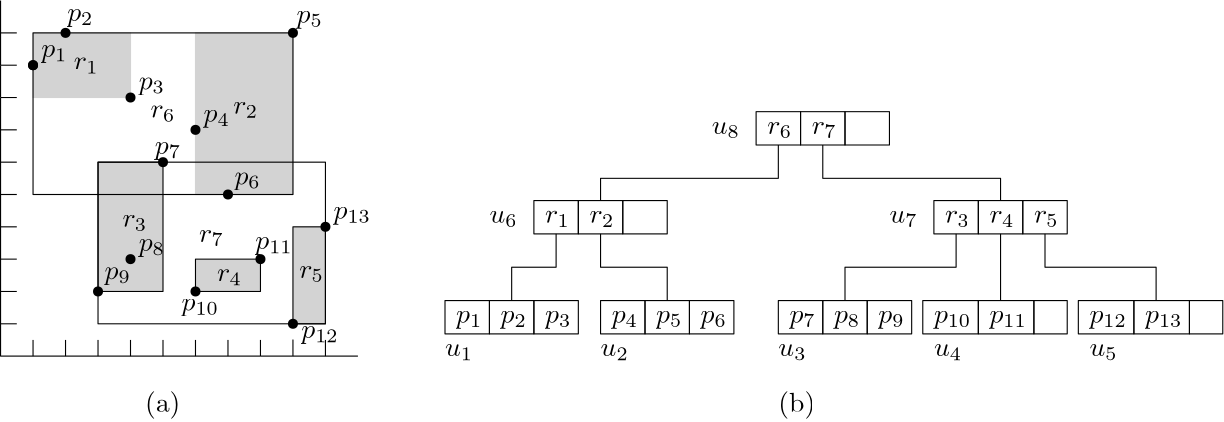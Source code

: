 <?xml version="1.0"?>
<!DOCTYPE ipe SYSTEM "ipe.dtd">
<ipe version="70107" creator="Ipe 7.2.2">
<info created="D:20160428150624" modified="D:20160607195649"/>
<ipestyle name="basic">
<symbol name="arrow/arc(spx)">
<path stroke="sym-stroke" fill="sym-stroke" pen="sym-pen">
0 0 m
-1 0.333 l
-1 -0.333 l
h
</path>
</symbol>
<symbol name="arrow/farc(spx)">
<path stroke="sym-stroke" fill="white" pen="sym-pen">
0 0 m
-1 0.333 l
-1 -0.333 l
h
</path>
</symbol>
<symbol name="mark/circle(sx)" transformations="translations">
<path fill="sym-stroke">
0.6 0 0 0.6 0 0 e
0.4 0 0 0.4 0 0 e
</path>
</symbol>
<symbol name="mark/disk(sx)" transformations="translations">
<path fill="sym-stroke">
0.6 0 0 0.6 0 0 e
</path>
</symbol>
<symbol name="mark/fdisk(sfx)" transformations="translations">
<group>
<path fill="sym-fill">
0.5 0 0 0.5 0 0 e
</path>
<path fill="sym-stroke" fillrule="eofill">
0.6 0 0 0.6 0 0 e
0.4 0 0 0.4 0 0 e
</path>
</group>
</symbol>
<symbol name="mark/box(sx)" transformations="translations">
<path fill="sym-stroke" fillrule="eofill">
-0.6 -0.6 m
0.6 -0.6 l
0.6 0.6 l
-0.6 0.6 l
h
-0.4 -0.4 m
0.4 -0.4 l
0.4 0.4 l
-0.4 0.4 l
h
</path>
</symbol>
<symbol name="mark/square(sx)" transformations="translations">
<path fill="sym-stroke">
-0.6 -0.6 m
0.6 -0.6 l
0.6 0.6 l
-0.6 0.6 l
h
</path>
</symbol>
<symbol name="mark/fsquare(sfx)" transformations="translations">
<group>
<path fill="sym-fill">
-0.5 -0.5 m
0.5 -0.5 l
0.5 0.5 l
-0.5 0.5 l
h
</path>
<path fill="sym-stroke" fillrule="eofill">
-0.6 -0.6 m
0.6 -0.6 l
0.6 0.6 l
-0.6 0.6 l
h
-0.4 -0.4 m
0.4 -0.4 l
0.4 0.4 l
-0.4 0.4 l
h
</path>
</group>
</symbol>
<symbol name="mark/cross(sx)" transformations="translations">
<group>
<path fill="sym-stroke">
-0.43 -0.57 m
0.57 0.43 l
0.43 0.57 l
-0.57 -0.43 l
h
</path>
<path fill="sym-stroke">
-0.43 0.57 m
0.57 -0.43 l
0.43 -0.57 l
-0.57 0.43 l
h
</path>
</group>
</symbol>
<symbol name="arrow/fnormal(spx)">
<path stroke="sym-stroke" fill="white" pen="sym-pen">
0 0 m
-1 0.333 l
-1 -0.333 l
h
</path>
</symbol>
<symbol name="arrow/pointed(spx)">
<path stroke="sym-stroke" fill="sym-stroke" pen="sym-pen">
0 0 m
-1 0.333 l
-0.8 0 l
-1 -0.333 l
h
</path>
</symbol>
<symbol name="arrow/fpointed(spx)">
<path stroke="sym-stroke" fill="white" pen="sym-pen">
0 0 m
-1 0.333 l
-0.8 0 l
-1 -0.333 l
h
</path>
</symbol>
<symbol name="arrow/linear(spx)">
<path stroke="sym-stroke" pen="sym-pen">
-1 0.333 m
0 0 l
-1 -0.333 l
</path>
</symbol>
<symbol name="arrow/fdouble(spx)">
<path stroke="sym-stroke" fill="white" pen="sym-pen">
0 0 m
-1 0.333 l
-1 -0.333 l
h
-1 0 m
-2 0.333 l
-2 -0.333 l
h
</path>
</symbol>
<symbol name="arrow/double(spx)">
<path stroke="sym-stroke" fill="sym-stroke" pen="sym-pen">
0 0 m
-1 0.333 l
-1 -0.333 l
h
-1 0 m
-2 0.333 l
-2 -0.333 l
h
</path>
</symbol>
<pen name="heavier" value="0.8"/>
<pen name="fat" value="1.2"/>
<pen name="ultrafat" value="2"/>
<symbolsize name="large" value="5"/>
<symbolsize name="small" value="2"/>
<symbolsize name="tiny" value="1.1"/>
<arrowsize name="large" value="10"/>
<arrowsize name="small" value="5"/>
<arrowsize name="tiny" value="3"/>
<color name="red" value="1 0 0"/>
<color name="green" value="0 1 0"/>
<color name="blue" value="0 0 1"/>
<color name="yellow" value="1 1 0"/>
<color name="orange" value="1 0.647 0"/>
<color name="gold" value="1 0.843 0"/>
<color name="purple" value="0.627 0.125 0.941"/>
<color name="gray" value="0.745"/>
<color name="brown" value="0.647 0.165 0.165"/>
<color name="navy" value="0 0 0.502"/>
<color name="pink" value="1 0.753 0.796"/>
<color name="seagreen" value="0.18 0.545 0.341"/>
<color name="turquoise" value="0.251 0.878 0.816"/>
<color name="violet" value="0.933 0.51 0.933"/>
<color name="darkblue" value="0 0 0.545"/>
<color name="darkcyan" value="0 0.545 0.545"/>
<color name="darkgray" value="0.663"/>
<color name="darkgreen" value="0 0.392 0"/>
<color name="darkmagenta" value="0.545 0 0.545"/>
<color name="darkorange" value="1 0.549 0"/>
<color name="darkred" value="0.545 0 0"/>
<color name="lightblue" value="0.678 0.847 0.902"/>
<color name="lightcyan" value="0.878 1 1"/>
<color name="lightgray" value="0.827"/>
<color name="lightgreen" value="0.565 0.933 0.565"/>
<color name="lightyellow" value="1 1 0.878"/>
<dashstyle name="dashed" value="[4] 0"/>
<dashstyle name="dotted" value="[1 3] 0"/>
<dashstyle name="dash dotted" value="[4 2 1 2] 0"/>
<dashstyle name="dash dot dotted" value="[4 2 1 2 1 2] 0"/>
<textsize name="large" value="\large"/>
<textsize name="Large" value="\Large"/>
<textsize name="LARGE" value="\LARGE"/>
<textsize name="huge" value="\huge"/>
<textsize name="Huge" value="\Huge"/>
<textsize name="small" value="\small"/>
<textsize name="footnote" value="\footnotesize"/>
<textsize name="tiny" value="\tiny"/>
<textstyle name="center" begin="\begin{center}" end="\end{center}"/>
<textstyle name="itemize" begin="\begin{itemize}" end="\end{itemize}"/>
<textstyle name="item" begin="\begin{itemize}\item{}" end="\end{itemize}"/>
<gridsize name="4 pts" value="4"/>
<gridsize name="8 pts (~3 mm)" value="8"/>
<gridsize name="16 pts (~6 mm)" value="16"/>
<gridsize name="32 pts (~12 mm)" value="32"/>
<gridsize name="10 pts (~3.5 mm)" value="10"/>
<gridsize name="20 pts (~7 mm)" value="20"/>
<gridsize name="14 pts (~5 mm)" value="14"/>
<gridsize name="28 pts (~10 mm)" value="28"/>
<gridsize name="56 pts (~20 mm)" value="56"/>
<anglesize name="90 deg" value="90"/>
<anglesize name="60 deg" value="60"/>
<anglesize name="45 deg" value="45"/>
<anglesize name="30 deg" value="30"/>
<anglesize name="22.5 deg" value="22.5"/>
<tiling name="falling" angle="-60" step="4" width="1"/>
<tiling name="rising" angle="30" step="4" width="1"/>
</ipestyle>
<page>
<layer name="alpha"/>
<view layers="alpha" active="alpha"/>
<path layer="alpha" matrix="0.730985 0 0 0.727273 65.217 174.545" stroke="black">
64 768 m
64 640 l
192 640 l
192 640 l
</path>
<path matrix="0.730985 0 0 0.727273 65.217 174.545" stroke="black">
64 784 m
64 768 l
64 768 l
</path>
<path matrix="0.730985 0 0 0.727273 65.217 174.545" stroke="black">
192 640 m
208 640 l
208 640 l
</path>
<path matrix="0.730985 0 0 0.727273 65.217 174.545" stroke="black">
64 768 m
72 768 l
72 768 l
</path>
<path matrix="0.730985 0 0 0.727273 65.217 174.545" stroke="black">
64 656 m
72 656 l
72 656 l
</path>
<path matrix="0.730985 0 0 0.727273 65.217 174.545" stroke="black">
64 672 m
72 672 l
72 672 l
</path>
<path matrix="0.730985 0 0 0.727273 65.217 174.545" stroke="black">
64 688 m
72 688 l
72 688 l
</path>
<path matrix="0.730985 0 0 0.727273 65.217 174.545" stroke="black">
64 704 m
72 704 l
72 704 l
</path>
<path matrix="0.730985 0 0 0.727273 65.217 174.545" stroke="black">
64 720 m
72 720 l
72 720 l
</path>
<path matrix="0.730985 0 0 0.727273 65.217 174.545" stroke="black">
64 736 m
72 736 l
72 736 l
</path>
<path matrix="0.730985 0 0 0.727273 65.217 174.545" stroke="black">
64 752 m
72 752 l
72 752 l
</path>
<path matrix="0.730985 0 0 0.727273 65.217 174.545" stroke="black">
64 784 m
72 784 l
72 784 l
</path>
<path matrix="0.730985 0 0 0.727273 65.217 174.545" stroke="black">
64 800 m
72 800 l
72 800 l
</path>
<path matrix="0.730985 0 0 0.727273 65.217 174.545" stroke="black">
64 784 m
64 816 l
64 816 l
</path>
<path matrix="0.730985 0 0 0.727273 65.217 174.545" stroke="black">
80 640 m
80 648 l
80 648 l
</path>
<path matrix="0.730985 0 0 0.727273 65.217 174.545" stroke="black">
96 640 m
96 648 l
96 648 l
</path>
<path matrix="0.730985 0 0 0.727273 65.217 174.545" stroke="black">
112 640 m
112 648 l
112 648 l
</path>
<path matrix="0.730985 0 0 0.727273 65.217 174.545" stroke="black">
128 640 m
128 648 l
128 648 l
</path>
<path matrix="0.730985 0 0 0.727273 65.217 174.545" stroke="black">
144 640 m
144 648 l
144 648 l
</path>
<path matrix="0.730985 0 0 0.727273 65.217 174.545" stroke="black">
160 640 m
160 648 l
160 648 l
</path>
<path matrix="0.730985 0 0 0.727273 65.217 174.545" stroke="black">
176 640 m
176 648 l
176 648 l
</path>
<path matrix="0.730985 0 0 0.727273 65.217 174.545" stroke="black">
192 640 m
192 648 l
192 648 l
</path>
<path matrix="0.730985 0 0 0.727273 65.217 174.545" stroke="black">
208 640 m
208 648 l
208 640 l
</path>
<path matrix="0.730985 0 0 0.727273 65.217 174.545" stroke="black">
224 640 m
224 648 l
224 648 l
</path>
<path matrix="0.730985 0 0 0.727273 65.217 174.545" stroke="black">
208 640 m
240 640 l
240 640 l
</path>
<path matrix="0.730985 0 0 0.727273 65.217 174.545" stroke="lightgray" fill="lightgray">
80 800 m
80 768 l
128 768 l
128 800 l
h
</path>
<use matrix="0.730985 0 0 0.727273 65.217 174.545" name="mark/disk(sx)" pos="80 784" size="normal" stroke="black"/>
<use matrix="0.730985 0 0 0.727273 65.217 174.545" name="mark/disk(sx)" pos="80 784" size="normal" stroke="black"/>
<use matrix="0.730985 0 0 0.727273 65.217 174.545" name="mark/disk(sx)" pos="96 800" size="normal" stroke="black"/>
<use matrix="0.730985 0 0 0.727273 65.217 174.545" name="mark/disk(sx)" pos="128 768" size="normal" stroke="black"/>
<text matrix="0.730985 0 0 0.727273 62.293 173.037" transformations="translations" pos="104 784" stroke="black" type="label" width="8.964" height="4.294" depth="1.49" valign="baseline">$r_1$</text>
<text matrix="0.730985 0 0 0.727273 65.217 174.545" transformations="translations" pos="132 772" stroke="black" type="label" width="9.482" height="4.297" depth="1.93" valign="baseline">$p_3$</text>
<text matrix="0.730985 0 0 0.727273 68.7183 173.037" transformations="translations" pos="92 808" stroke="black" type="label" width="9.482" height="4.297" depth="1.93" valign="baseline">$p_2$</text>
<text matrix="0.730985 0 0 0.727273 65.217 174.545" transformations="translations" pos="84 788" stroke="black" type="label" width="9.482" height="4.297" depth="1.93" valign="baseline">$p_1$</text>
<path matrix="0.548239 0 0 0.727273 94.4564 174.545" stroke="lightgray" fill="lightgray">
224 800 m
224 720 l
160 720 l
160 800 l
h
</path>
<use matrix="0.730985 0 0 0.727273 65.217 174.545" name="mark/disk(sx)" pos="160 752" size="normal" stroke="black"/>
<use matrix="0.730985 0 0 0.727273 65.217 174.545" name="mark/disk(sx)" pos="176 720" size="normal" stroke="black"/>
<use matrix="0.730985 0 0 0.727273 53.5212 174.545" name="mark/disk(sx)" pos="224 800" size="normal" stroke="black"/>
<text matrix="0.730985 0 0 0.727273 65.217 174.545" transformations="translations" pos="164 756" stroke="black" type="label" width="9.482" height="4.297" depth="1.93" valign="baseline">$p_4$</text>
<text matrix="0.730985 0 0 0.727273 57.7227 175.245" transformations="translations" pos="220 804" stroke="black" type="label" width="9.482" height="4.297" depth="1.93" valign="baseline">$p_5$</text>
<text matrix="0.730985 0 0 0.727273 67.5449 175.245" transformations="translations" pos="176 724" stroke="black" type="label" width="9.482" height="4.297" depth="1.93" valign="baseline">$p_6$</text>
<text matrix="0.730985 0 0 0.727273 58.3187 174.545" transformations="translations" pos="188 760" stroke="black" type="label" width="8.964" height="4.294" depth="1.49" valign="baseline">$r_2$</text>
<path matrix="0.730985 0 0 0.727273 65.217 174.545" stroke="black" fill="lightgray">
112 672 m
112 736 l
144 736 l
144 672 l
h
</path>
<use matrix="0.730985 0 0 0.727273 65.217 174.545" name="mark/disk(sx)" pos="144 736" size="normal" stroke="black"/>
<text matrix="0.730985 0 0 0.727273 65.217 174.545" transformations="translations" pos="140 740" stroke="black" type="label" width="9.482" height="4.297" depth="1.93" valign="baseline">$p_7$</text>
<use matrix="0.730985 0 0 0.727273 65.217 174.545" name="mark/disk(sx)" pos="112 672" size="normal" stroke="black"/>
<text matrix="0.730985 0 0 0.727273 70.4689 173.144" transformations="translations" pos="108 680" stroke="black" type="label" width="9.482" height="4.297" depth="1.93" valign="baseline">$p_9$</text>
<use matrix="0.730985 0 0 0.727273 65.217 174.545" name="mark/disk(sx)" pos="128 688" size="normal" stroke="black"/>
<text matrix="0.730985 0 0 0.727273 65.217 174.545" transformations="translations" pos="132 692" stroke="black" type="label" width="9.482" height="4.297" depth="1.93" valign="baseline">$p_8$</text>
<path matrix="0.649764 0 0 0.727273 71.7146 174.545" stroke="black">
80 800 m
80 720 l
224 720 l
224 800 l
h
</path>
<path matrix="0.730985 0 0 0.727273 65.217 174.545" stroke="black" fill="lightgray">
160 672 m
160 688 l
192 688 l
192 672 l
h
</path>
<use matrix="0.730985 0 0 0.727273 65.217 174.545" name="mark/disk(sx)" pos="160 672" size="normal" stroke="black"/>
<use matrix="0.730985 0 0 0.727273 65.217 174.545" name="mark/disk(sx)" pos="192 688" size="normal" stroke="black"/>
<text matrix="0.730985 0 0 0.727273 63.1162 173.495" transformations="translations" pos="156 664" stroke="black" type="label" width="13.453" height="4.297" depth="1.93" valign="baseline">$p_{10}$</text>
<text matrix="0.730985 0 0 0.727273 66.2674 175.245" transformations="translations" pos="188 692" stroke="black" type="label" width="13.453" height="4.297" depth="1.93" valign="baseline">$p_{11}$</text>
<path matrix="0.730985 0 0 0.727273 65.217 174.545" stroke="black" fill="lightgray">
208 656 m
208 704 l
224 704 l
224 656 l
h
</path>
<use matrix="0.730985 0 0 0.727273 65.217 174.545" name="mark/disk(sx)" pos="208 656" size="normal" stroke="black"/>
<use matrix="0.730985 0 0 0.727273 65.217 174.545" name="mark/disk(sx)" pos="224 704" size="normal" stroke="black"/>
<text matrix="0.730985 0 0 0.727273 68.2452 163.583" transformations="translations" pos="208 664" stroke="black" type="label" width="13.453" height="4.297" depth="1.93" valign="baseline">$p_{12}$</text>
<text matrix="0.730985 0 0 0.727273 65.217 174.545" transformations="translations" pos="228 708" stroke="black" type="label" width="13.453" height="4.297" depth="1.93" valign="baseline">$p_{13}$</text>
<path matrix="0.730985 0 0 0.727273 65.217 174.545" stroke="black">
112 736 m
112 656 l
224 656 l
224 736 l
h
</path>
<text matrix="1 0 0 1 64 -4" transformations="translations" pos="100 624" stroke="black" type="label" width="12.73" height="7.473" depth="2.49" valign="baseline">(a)</text>
<text matrix="0.730985 0 0 0.727273 65.217 171.636" transformations="translations" pos="124 708" stroke="black" type="label" width="8.964" height="4.294" depth="1.49" valign="baseline">$r_3$</text>
<text matrix="0.730985 0 0 0.727273 64.1666 175.354" transformations="translations" pos="172 676" stroke="black" type="label" width="8.964" height="4.294" depth="1.49" valign="baseline">$r_4$</text>
<text matrix="0.730985 0 0 0.727273 64.5167 170.694" transformations="translations" pos="212 684" stroke="black" type="label" width="8.964" height="4.294" depth="1.49" valign="baseline">$r_5$</text>
<path matrix="1 0 0 0.75 48 128" stroke="black">
336 800 m
336 784 l
352 784 l
352 800 l
h
</path>
<path matrix="1 0 0 0.75 48 128" stroke="black">
352 784 m
352 800 l
368 800 l
368 784 l
h
</path>
<path matrix="1 0 0 0.75 48 128" stroke="black">
368 800 m
368 784 l
384 784 l
384 800 l
h
</path>
<text matrix="1 0 0 1 48 -72" transformations="translations" pos="340 792" stroke="black" type="label" width="8.964" height="4.294" depth="1.49" valign="baseline">$r_6$</text>
<text matrix="1 0 0 1 48 -76" transformations="translations" pos="356 796" stroke="black" type="label" width="8.964" height="4.294" depth="1.49" valign="baseline">$r_7$</text>
<text matrix="1 0 0 1 44 -76" transformations="translations" pos="324 796" stroke="black" type="label" width="10.173" height="4.294" depth="1.49" valign="baseline">$u_8$</text>
<path matrix="1 0 0 0.75 -32 96" stroke="black">
336 800 m
336 784 l
352 784 l
352 800 l
h
</path>
<path matrix="1 0 0 0.75 -32 96" stroke="black">
352 784 m
352 800 l
368 800 l
368 784 l
h
</path>
<path matrix="1 0 0 0.75 -32 96" stroke="black">
368 800 m
368 784 l
384 784 l
384 800 l
h
</path>
<text matrix="1 0 0 1 -32 -104" transformations="translations" pos="340 792" stroke="black" type="label" width="8.964" height="4.294" depth="1.49" valign="baseline">$r_1$</text>
<text matrix="1 0 0 1 -32 -108" transformations="translations" pos="356 796" stroke="black" type="label" width="8.964" height="4.294" depth="1.49" valign="baseline">$r_2$</text>
<text matrix="1 0 0 1 -36 -108" transformations="translations" pos="324 796" stroke="black" type="label" width="10.173" height="4.294" depth="1.49" valign="baseline">$u_6$</text>
<path matrix="1 0 0 0.75 112 96" stroke="black">
336 800 m
336 784 l
352 784 l
352 800 l
h
</path>
<path matrix="1 0 0 0.75 112 96" stroke="black">
352 784 m
352 800 l
368 800 l
368 784 l
h
</path>
<path matrix="1 0 0 0.75 112 96" stroke="black">
368 800 m
368 784 l
384 784 l
384 800 l
h
</path>
<text matrix="1 0 0 1 112 -104" transformations="translations" pos="340 792" stroke="black" type="label" width="8.964" height="4.294" depth="1.49" valign="baseline">$r_3$</text>
<text matrix="1 0 0 1 112 -108" transformations="translations" pos="356 796" stroke="black" type="label" width="8.964" height="4.294" depth="1.49" valign="baseline">$r_4$</text>
<text matrix="1 0 0 1 108 -108" transformations="translations" pos="324 796" stroke="black" type="label" width="10.173" height="4.294" depth="1.49" valign="baseline">$u_7$</text>
<path matrix="1 0 0 1 -16 -72" stroke="black">
424 788 m
424 776 l
488 776 l
488 768 l
488 768 l
</path>
<path matrix="1 0 0 0.75 -64 60" stroke="black">
336 800 m
336 784 l
352 784 l
352 800 l
h
</path>
<path matrix="1 0 0 0.75 -64 60" stroke="black">
352 784 m
352 800 l
368 800 l
368 784 l
h
</path>
<path matrix="1 0 0 0.75 -64 60" stroke="black">
368 800 m
368 784 l
384 784 l
384 800 l
h
</path>
<text matrix="1 0 0 1 -64 -140" transformations="translations" pos="340 792" stroke="black" type="label" width="9.482" height="4.297" depth="1.93" valign="baseline">$p_1$</text>
<text matrix="1 0 0 1 -64 -144" transformations="translations" pos="356 796" stroke="black" type="label" width="9.482" height="4.297" depth="1.93" valign="baseline">$p_2$</text>
<text matrix="1 0 0 1 -52 -156" transformations="translations" pos="324 796" stroke="black" type="label" width="10.173" height="4.294" depth="1.49" valign="baseline">$u_1$</text>
<path matrix="1 0 0 0.75 -8 60" stroke="black">
336 800 m
336 784 l
352 784 l
352 800 l
h
</path>
<path matrix="1 0 0 0.75 -8 60" stroke="black">
352 784 m
352 800 l
368 800 l
368 784 l
h
</path>
<path matrix="1 0 0 0.75 -8 60" stroke="black">
368 800 m
368 784 l
384 784 l
384 800 l
h
</path>
<text matrix="1 0 0 1 -8 -140" transformations="translations" pos="340 792" stroke="black" type="label" width="9.482" height="4.297" depth="1.93" valign="baseline">$p_4$</text>
<text matrix="1 0 0 1 -8 -144" transformations="translations" pos="356 796" stroke="black" type="label" width="9.482" height="4.297" depth="1.93" valign="baseline">$p_5$</text>
<text matrix="1 0 0 1 4 -156" transformations="translations" pos="324 796" stroke="black" type="label" width="10.173" height="4.294" depth="1.49" valign="baseline">$u_2$</text>
<path matrix="1 0 0 1 -32 -72" stroke="black">
344 756 m
344 744 l
328 744 l
328 732 l
328 732 l
</path>
<path matrix="1 0 0 0.75 56 60" stroke="black">
336 800 m
336 784 l
352 784 l
352 800 l
h
</path>
<path matrix="1 0 0 0.75 56 60" stroke="black">
352 784 m
352 800 l
368 800 l
368 784 l
h
</path>
<path matrix="1 0 0 0.75 56 60" stroke="black">
368 800 m
368 784 l
384 784 l
384 800 l
h
</path>
<text matrix="1 0 0 1 56 -140" transformations="translations" pos="340 792" stroke="black" type="label" width="9.482" height="4.297" depth="1.93" valign="baseline">$p_7$</text>
<text matrix="1 0 0 1 56 -144" transformations="translations" pos="356 796" stroke="black" type="label" width="9.482" height="4.297" depth="1.93" valign="baseline">$p_8$</text>
<text matrix="1 0 0 1 68 -156" transformations="translations" pos="324 796" stroke="black" type="label" width="10.173" height="4.294" depth="1.49" valign="baseline">$u_3$</text>
<path matrix="1.25 0 0 0.75 24 60" stroke="black">
336 800 m
336 784 l
352 784 l
352 800 l
h
</path>
<path matrix="1.25 0 0 0.75 24 60" stroke="black">
352 784 m
352 800 l
368 800 l
368 784 l
h
</path>
<path matrix="0.75 0 0 0.75 208 60" stroke="black">
368 800 m
368 784 l
384 784 l
384 800 l
h
</path>
<text matrix="1 0 0 1 108 -140" transformations="translations" pos="340 792" stroke="black" type="label" width="13.453" height="4.297" depth="1.93" valign="baseline">$p_{10}$</text>
<text matrix="1 0 0 1 112 -144" transformations="translations" pos="356 796" stroke="black" type="label" width="13.453" height="4.297" depth="1.93" valign="baseline">$p_{11}$</text>
<text matrix="1 0 0 1 124 -156" transformations="translations" pos="324 796" stroke="black" type="label" width="10.173" height="4.294" depth="1.49" valign="baseline">$u_4$</text>
<path matrix="1.25 0 0 0.75 80 60" stroke="black">
336 800 m
336 784 l
352 784 l
352 800 l
h
</path>
<path matrix="1.25 0 0 0.75 80 60" stroke="black">
352 784 m
352 800 l
368 800 l
368 784 l
h
</path>
<path matrix="0.75 0 0 0.75 264 60" stroke="black">
368 800 m
368 784 l
384 784 l
384 800 l
h
</path>
<text matrix="1 0 0 1 164 -140" transformations="translations" pos="340 792" stroke="black" type="label" width="13.453" height="4.297" depth="1.93" valign="baseline">$p_{12}$</text>
<text matrix="1 0 0 1 168 -144" transformations="translations" pos="356 796" stroke="black" type="label" width="13.453" height="4.297" depth="1.93" valign="baseline">$p_{13}$</text>
<text matrix="1 0 0 1 180 -156" transformations="translations" pos="324 796" stroke="black" type="label" width="10.173" height="4.294" depth="1.49" valign="baseline">$u_5$</text>
<path matrix="1 0 0 1 0 8" stroke="black">
328 676 m
328 664 l
352 664 l
352 652 l
352 652 l
</path>
<path matrix="1 0 0 1 16 8" stroke="black">
456 676 m
456 652 l
456 652 l
</path>
<path matrix="1 0 0 1 16 8" stroke="black">
440 676 m
440 664 l
400 664 l
400 652 l
400 652 l
</path>
<path matrix="1 0 0 1 16 8" stroke="black">
472 676 m
472 664 l
512 664 l
512 652 l
512 652 l
</path>
<path matrix="1 0 0 1 16 8" stroke="black">
376 708 m
376 696 l
312 696 l
312 688 l
312 688 l
</path>
<text matrix="1 0 0 1 40 -4" transformations="translations" pos="352 624" stroke="black" type="label" width="13.284" height="7.473" depth="2.49" valign="baseline">(b)</text>
<text matrix="1 0 0 1 -48 -144" transformations="translations" pos="356 796" stroke="black" type="label" width="9.482" height="4.297" depth="1.93" valign="baseline">$p_3$</text>
<text matrix="1 0 0 1 8 -144" transformations="translations" pos="356 796" stroke="black" type="label" width="9.482" height="4.297" depth="1.93" valign="baseline">$p_6$</text>
<text matrix="1 0 0 1 72 -144" transformations="translations" pos="356 796" stroke="black" type="label" width="9.482" height="4.297" depth="1.93" valign="baseline">$p_9$</text>
<text matrix="1 0 0 1 128 -108" transformations="translations" pos="356 796" stroke="black" type="label" width="8.964" height="4.294" depth="1.49" valign="baseline">$r_5$</text>
<text matrix="0.730985 0 0 0.727273 92.8014 166.181" transformations="translations" pos="124 708" stroke="black" type="label" width="8.964" height="4.294" depth="1.49" valign="baseline">$r_7$</text>
<text matrix="0.730985 0 0 0.727273 75.3546 210.961" transformations="translations" pos="124 708" stroke="black" type="label" width="8.964" height="4.294" depth="1.49" valign="baseline">$r_6$</text>
</page>
</ipe>
